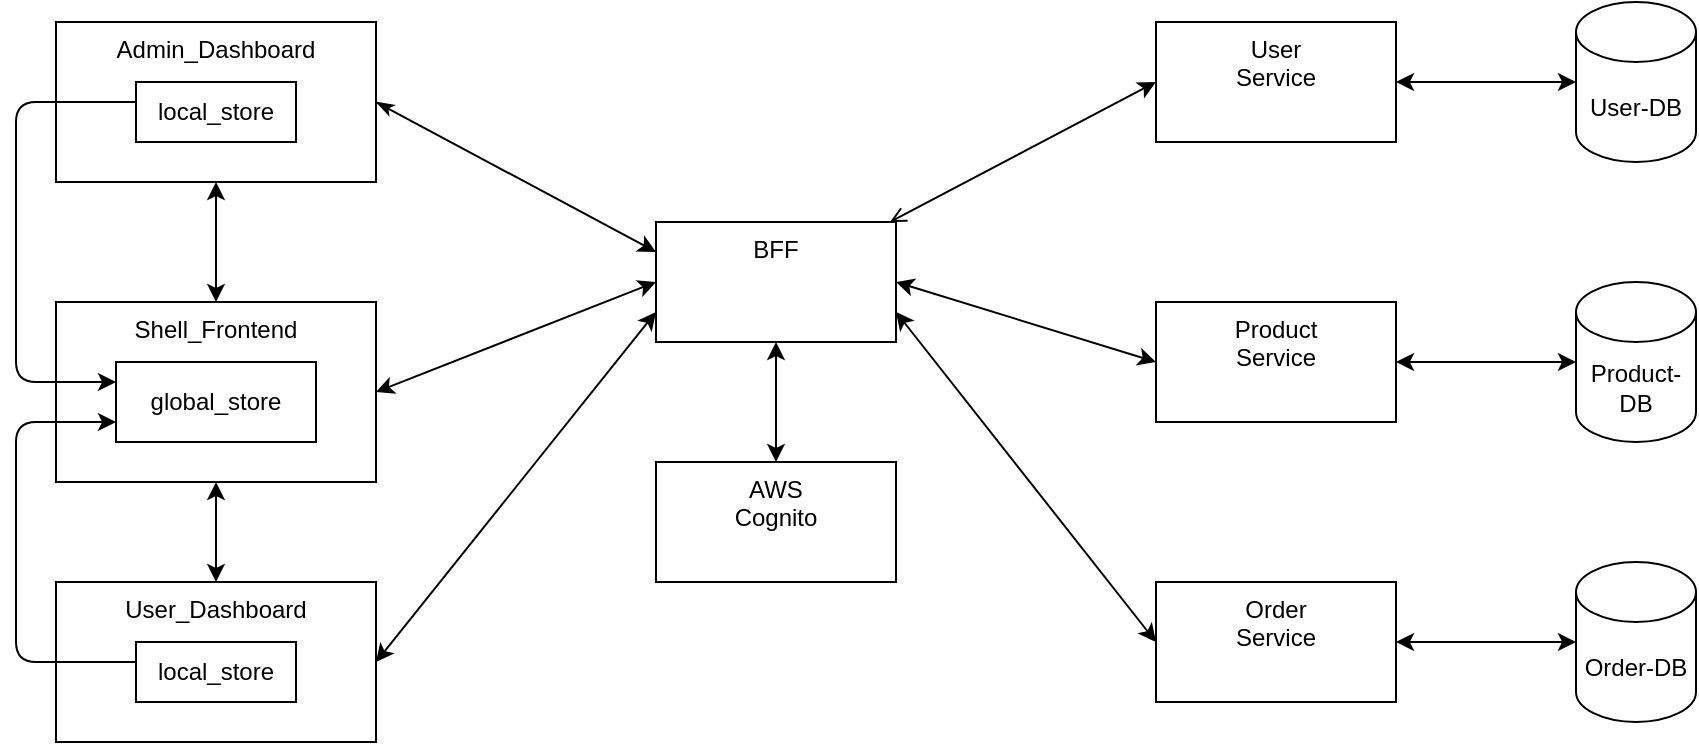 <mxfile>
    <diagram id="AIOWHL0wdjgA1eBXUkJH" name="Page-1">
        <mxGraphModel dx="1037" dy="541" grid="1" gridSize="10" guides="1" tooltips="1" connect="1" arrows="1" fold="1" page="1" pageScale="1" pageWidth="1169" pageHeight="827" math="0" shadow="0">
            <root>
                <mxCell id="0"/>
                <mxCell id="1" parent="0"/>
                <mxCell id="25" style="edgeStyle=none;html=1;exitX=1;exitY=0.5;exitDx=0;exitDy=0;entryX=0;entryY=0.25;entryDx=0;entryDy=0;startArrow=classicThin;startFill=1;" edge="1" parent="1" source="2" target="5">
                    <mxGeometry relative="1" as="geometry">
                        <mxPoint x="485" y="240" as="targetPoint"/>
                    </mxGeometry>
                </mxCell>
                <mxCell id="31" style="edgeStyle=orthogonalEdgeStyle;html=1;entryX=0.5;entryY=0;entryDx=0;entryDy=0;startArrow=classic;startFill=1;" edge="1" parent="1" source="2" target="3">
                    <mxGeometry relative="1" as="geometry"/>
                </mxCell>
                <mxCell id="2" value="Admin_Dashboard" style="rounded=0;whiteSpace=wrap;html=1;verticalAlign=top;" vertex="1" parent="1">
                    <mxGeometry x="185" y="130" width="160" height="80" as="geometry"/>
                </mxCell>
                <mxCell id="23" style="edgeStyle=none;html=1;entryX=0;entryY=0.5;entryDx=0;entryDy=0;exitX=1;exitY=0.5;exitDx=0;exitDy=0;startArrow=classic;startFill=1;" edge="1" parent="1" source="3" target="5">
                    <mxGeometry relative="1" as="geometry"/>
                </mxCell>
                <mxCell id="32" style="edgeStyle=orthogonalEdgeStyle;html=1;exitX=0.5;exitY=1;exitDx=0;exitDy=0;entryX=0.5;entryY=0;entryDx=0;entryDy=0;startArrow=classic;startFill=1;" edge="1" parent="1" source="3" target="4">
                    <mxGeometry relative="1" as="geometry"/>
                </mxCell>
                <mxCell id="3" value="Shell_Frontend" style="rounded=0;whiteSpace=wrap;html=1;verticalAlign=top;" vertex="1" parent="1">
                    <mxGeometry x="185" y="270" width="160" height="90" as="geometry"/>
                </mxCell>
                <mxCell id="24" style="edgeStyle=none;html=1;entryX=0;entryY=0.75;entryDx=0;entryDy=0;exitX=1;exitY=0.5;exitDx=0;exitDy=0;startArrow=classic;startFill=1;" edge="1" parent="1" source="4" target="5">
                    <mxGeometry relative="1" as="geometry"/>
                </mxCell>
                <mxCell id="4" value="User_Dashboard" style="rounded=0;whiteSpace=wrap;html=1;verticalAlign=top;" vertex="1" parent="1">
                    <mxGeometry x="185" y="410" width="160" height="80" as="geometry"/>
                </mxCell>
                <mxCell id="17" style="edgeStyle=none;html=1;entryX=0;entryY=0.5;entryDx=0;entryDy=0;startArrow=open;startFill=0;" edge="1" parent="1" source="5" target="7">
                    <mxGeometry relative="1" as="geometry"/>
                </mxCell>
                <mxCell id="20" style="edgeStyle=none;html=1;entryX=0;entryY=0.5;entryDx=0;entryDy=0;exitX=1;exitY=0.5;exitDx=0;exitDy=0;startArrow=classic;startFill=1;" edge="1" parent="1" source="5" target="8">
                    <mxGeometry relative="1" as="geometry"/>
                </mxCell>
                <mxCell id="21" style="edgeStyle=none;html=1;entryX=0;entryY=0.5;entryDx=0;entryDy=0;exitX=1;exitY=0.75;exitDx=0;exitDy=0;startArrow=classic;startFill=1;" edge="1" parent="1" source="5" target="9">
                    <mxGeometry relative="1" as="geometry"/>
                </mxCell>
                <mxCell id="22" style="edgeStyle=none;html=1;entryX=0.5;entryY=0;entryDx=0;entryDy=0;startArrow=classic;startFill=1;" edge="1" parent="1" source="5" target="6">
                    <mxGeometry relative="1" as="geometry"/>
                </mxCell>
                <mxCell id="5" value="BFF" style="rounded=0;whiteSpace=wrap;html=1;verticalAlign=top;" vertex="1" parent="1">
                    <mxGeometry x="485" y="230" width="120" height="60" as="geometry"/>
                </mxCell>
                <mxCell id="6" value="AWS&lt;br&gt;Cognito" style="rounded=0;whiteSpace=wrap;html=1;verticalAlign=top;" vertex="1" parent="1">
                    <mxGeometry x="485" y="350" width="120" height="60" as="geometry"/>
                </mxCell>
                <mxCell id="40" style="edgeStyle=orthogonalEdgeStyle;html=1;entryX=0;entryY=0.5;entryDx=0;entryDy=0;entryPerimeter=0;startArrow=classic;startFill=1;" edge="1" parent="1" source="7" target="37">
                    <mxGeometry relative="1" as="geometry"/>
                </mxCell>
                <mxCell id="7" value="User&lt;br&gt;Service" style="rounded=0;whiteSpace=wrap;html=1;verticalAlign=top;" vertex="1" parent="1">
                    <mxGeometry x="735" y="130" width="120" height="60" as="geometry"/>
                </mxCell>
                <mxCell id="41" style="edgeStyle=orthogonalEdgeStyle;html=1;entryX=0;entryY=0.5;entryDx=0;entryDy=0;entryPerimeter=0;startArrow=classic;startFill=1;" edge="1" parent="1" source="8" target="38">
                    <mxGeometry relative="1" as="geometry"/>
                </mxCell>
                <mxCell id="8" value="Product&lt;br&gt;Service" style="rounded=0;whiteSpace=wrap;html=1;verticalAlign=top;" vertex="1" parent="1">
                    <mxGeometry x="735" y="270" width="120" height="60" as="geometry"/>
                </mxCell>
                <mxCell id="42" style="edgeStyle=orthogonalEdgeStyle;html=1;entryX=0;entryY=0.5;entryDx=0;entryDy=0;entryPerimeter=0;startArrow=classic;startFill=1;" edge="1" parent="1" source="9" target="39">
                    <mxGeometry relative="1" as="geometry"/>
                </mxCell>
                <mxCell id="9" value="Order&lt;br&gt;Service" style="rounded=0;whiteSpace=wrap;html=1;verticalAlign=top;" vertex="1" parent="1">
                    <mxGeometry x="735" y="410" width="120" height="60" as="geometry"/>
                </mxCell>
                <mxCell id="10" value="global_store" style="rounded=0;whiteSpace=wrap;html=1;" vertex="1" parent="1">
                    <mxGeometry x="215" y="300" width="100" height="40" as="geometry"/>
                </mxCell>
                <mxCell id="28" style="edgeStyle=orthogonalEdgeStyle;html=1;entryX=0;entryY=0.25;entryDx=0;entryDy=0;startArrow=none;startFill=0;" edge="1" parent="1" source="11" target="10">
                    <mxGeometry relative="1" as="geometry">
                        <Array as="points">
                            <mxPoint x="165" y="170"/>
                            <mxPoint x="165" y="310"/>
                        </Array>
                    </mxGeometry>
                </mxCell>
                <mxCell id="11" value="local_store" style="rounded=0;whiteSpace=wrap;html=1;" vertex="1" parent="1">
                    <mxGeometry x="225" y="160" width="80" height="30" as="geometry"/>
                </mxCell>
                <mxCell id="29" style="edgeStyle=orthogonalEdgeStyle;html=1;entryX=0;entryY=0.75;entryDx=0;entryDy=0;startArrow=none;startFill=0;" edge="1" parent="1" source="12" target="10">
                    <mxGeometry relative="1" as="geometry">
                        <Array as="points">
                            <mxPoint x="165" y="450"/>
                            <mxPoint x="165" y="330"/>
                        </Array>
                    </mxGeometry>
                </mxCell>
                <mxCell id="12" value="local_store" style="rounded=0;whiteSpace=wrap;html=1;" vertex="1" parent="1">
                    <mxGeometry x="225" y="440" width="80" height="30" as="geometry"/>
                </mxCell>
                <mxCell id="37" value="User-DB" style="shape=cylinder3;whiteSpace=wrap;html=1;boundedLbl=1;backgroundOutline=1;size=15;" vertex="1" parent="1">
                    <mxGeometry x="945" y="120" width="60" height="80" as="geometry"/>
                </mxCell>
                <mxCell id="38" value="Product-DB" style="shape=cylinder3;whiteSpace=wrap;html=1;boundedLbl=1;backgroundOutline=1;size=15;" vertex="1" parent="1">
                    <mxGeometry x="945" y="260" width="60" height="80" as="geometry"/>
                </mxCell>
                <mxCell id="39" value="Order-DB" style="shape=cylinder3;whiteSpace=wrap;html=1;boundedLbl=1;backgroundOutline=1;size=15;" vertex="1" parent="1">
                    <mxGeometry x="945" y="400" width="60" height="80" as="geometry"/>
                </mxCell>
            </root>
        </mxGraphModel>
    </diagram>
</mxfile>
